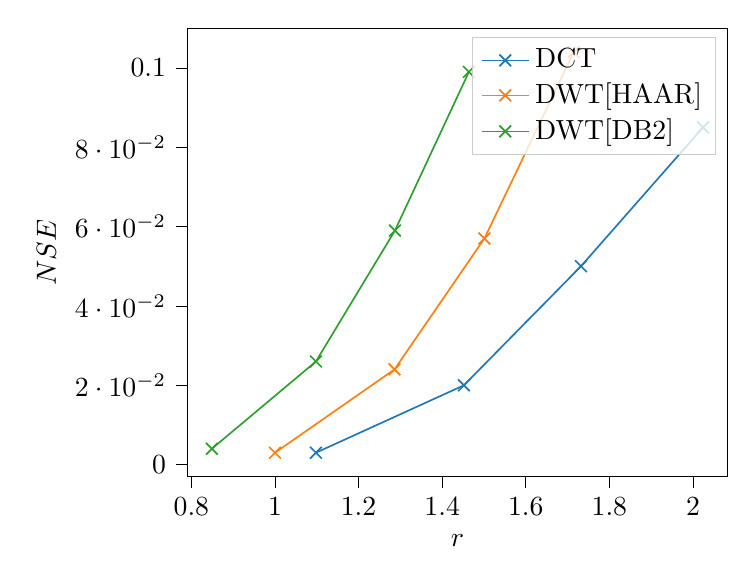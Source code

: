 % This file was created with tikzplotlib v0.10.1.
\begin{tikzpicture}

\definecolor{darkgray176}{RGB}{176,176,176}
\definecolor{darkorange25512714}{RGB}{255,127,14}
\definecolor{forestgreen4416044}{RGB}{44,160,44}
\definecolor{lightgray204}{RGB}{204,204,204}
\definecolor{steelblue31119180}{RGB}{31,119,180}

\begin{axis}[
legend cell align={left},
legend style={fill opacity=0.8, draw opacity=1, text opacity=1, draw=lightgray204},
tick align=outside,
tick pos=left,
x grid style={darkgray176},
xlabel={\(\displaystyle r\)},
xmin=0.791, xmax=2.082,
xtick style={color=black},
y grid style={darkgray176},
ylabel={\(\displaystyle NSE\)},
ymin=-0.003, ymax=0.11,
ytick style={color=black}
]
\addplot [semithick, steelblue31119180, mark=x, mark size=3.0, mark options={solid}]
table {%
2.024 0.085
1.732 0.05
1.452 0.02
1.098 0.003
};
\addlegendentry{DCT}
\addplot [semithick, darkorange25512714, mark=x, mark size=3.0, mark options={solid}]
table {%
1.715 0.104
1.501 0.057
1.286 0.024
1.0 0.003
};
\addlegendentry{DWT[HAAR]}
\addplot [semithick, forestgreen4416044, mark=x, mark size=3.0, mark options={solid}]
table {%
1.464 0.099
1.287 0.059
1.098 0.026
0.849 0.004
};
\addlegendentry{DWT[DB2]}
\end{axis}

\end{tikzpicture}
